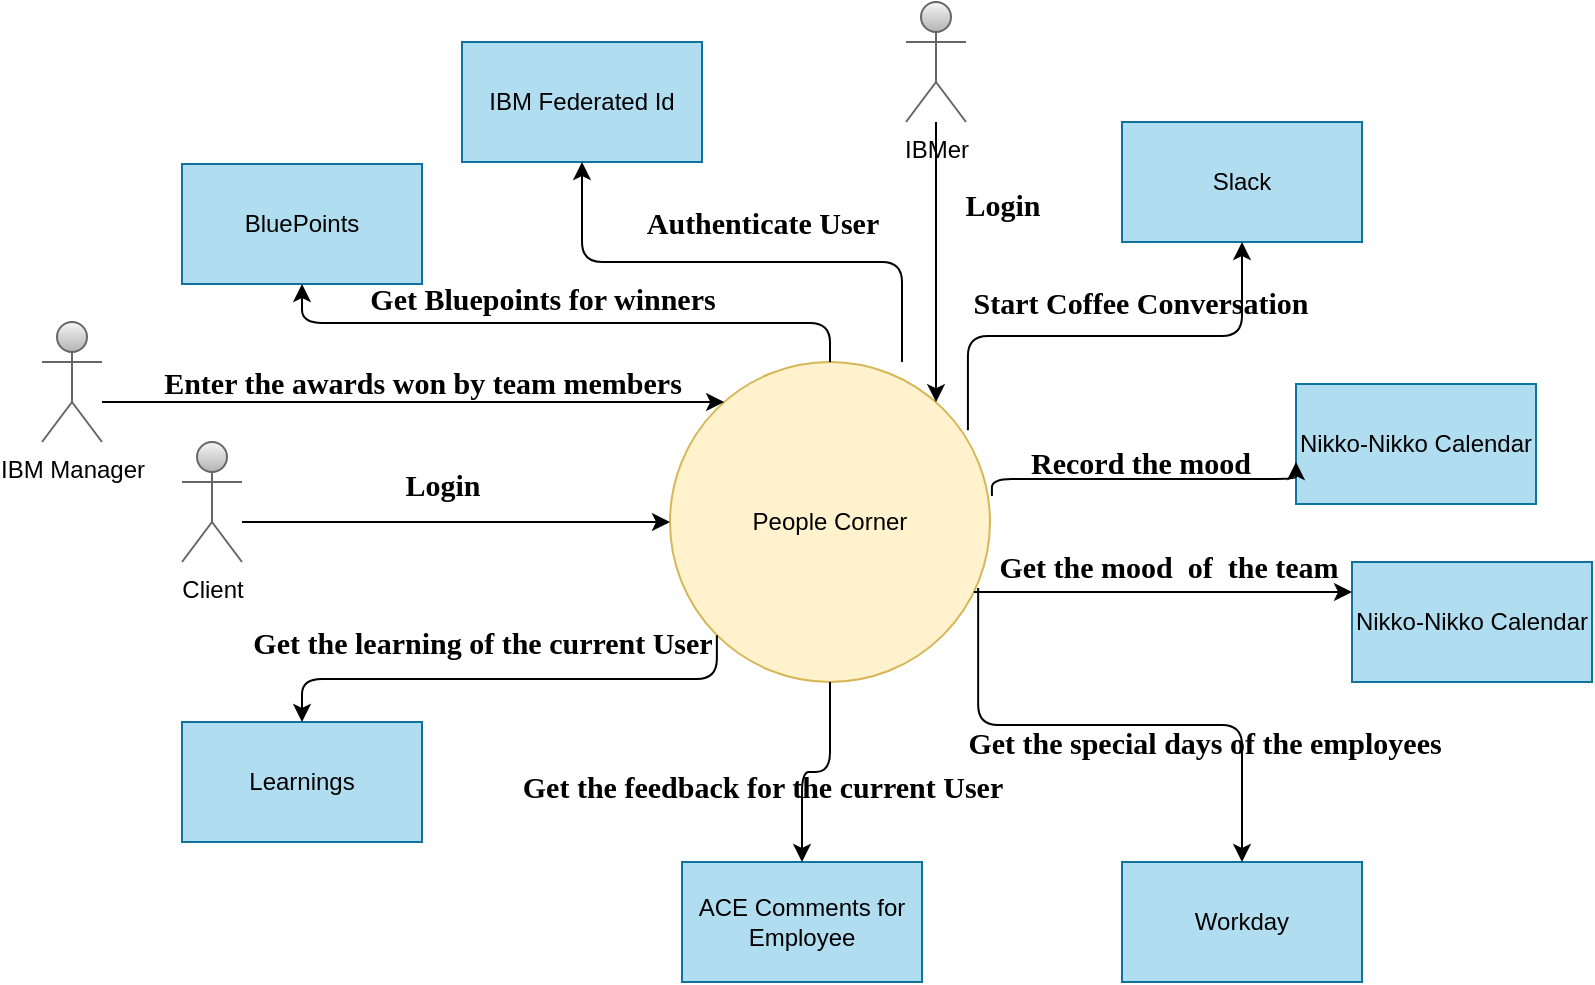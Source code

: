 <mxfile version="13.7.3" type="github">
  <diagram name="Page-1" id="9f46799a-70d6-7492-0946-bef42562c5a5">
    <mxGraphModel dx="786" dy="456" grid="1" gridSize="10" guides="1" tooltips="1" connect="1" arrows="1" fold="1" page="1" pageScale="1" pageWidth="1100" pageHeight="850" background="#ffffff" math="0" shadow="0">
      <root>
        <mxCell id="0" />
        <mxCell id="1" parent="0" />
        <mxCell id="zQq-HTP1ryByy5TgjPA--1" value="People Corner" style="ellipse;whiteSpace=wrap;html=1;aspect=fixed;fillColor=#fff2cc;strokeColor=#d6b656;" parent="1" vertex="1">
          <mxGeometry x="344" y="210" width="160" height="160" as="geometry" />
        </mxCell>
        <mxCell id="zQq-HTP1ryByy5TgjPA--2" value="BluePoints" style="rounded=0;whiteSpace=wrap;html=1;fillColor=#b1ddf0;strokeColor=#10739e;" parent="1" vertex="1">
          <mxGeometry x="100" y="111" width="120" height="60" as="geometry" />
        </mxCell>
        <mxCell id="zQq-HTP1ryByy5TgjPA--4" value="Learnings" style="rounded=0;whiteSpace=wrap;html=1;fillColor=#b1ddf0;strokeColor=#10739e;" parent="1" vertex="1">
          <mxGeometry x="100" y="390" width="120" height="60" as="geometry" />
        </mxCell>
        <mxCell id="zQq-HTP1ryByy5TgjPA--6" value="" style="edgeStyle=elbowEdgeStyle;elbow=vertical;endArrow=classic;html=1;" parent="1" source="zQq-HTP1ryByy5TgjPA--1" target="zQq-HTP1ryByy5TgjPA--2" edge="1">
          <mxGeometry width="50" height="50" relative="1" as="geometry">
            <mxPoint x="380" y="270" as="sourcePoint" />
            <mxPoint x="430" y="220" as="targetPoint" />
          </mxGeometry>
        </mxCell>
        <mxCell id="zQq-HTP1ryByy5TgjPA--7" value="ACE Comments for Employee" style="rounded=0;whiteSpace=wrap;html=1;fillColor=#b1ddf0;strokeColor=#10739e;" parent="1" vertex="1">
          <mxGeometry x="350" y="460" width="120" height="60" as="geometry" />
        </mxCell>
        <mxCell id="zQq-HTP1ryByy5TgjPA--8" value="Workday" style="rounded=0;whiteSpace=wrap;html=1;fillColor=#b1ddf0;strokeColor=#10739e;" parent="1" vertex="1">
          <mxGeometry x="570" y="460" width="120" height="60" as="geometry" />
        </mxCell>
        <mxCell id="zQq-HTP1ryByy5TgjPA--9" value="Nikko-Nikko Calendar" style="rounded=0;whiteSpace=wrap;html=1;fillColor=#b1ddf0;strokeColor=#10739e;" parent="1" vertex="1">
          <mxGeometry x="657" y="221" width="120" height="60" as="geometry" />
        </mxCell>
        <mxCell id="zQq-HTP1ryByy5TgjPA--10" value="Slack" style="rounded=0;whiteSpace=wrap;html=1;fillColor=#b1ddf0;strokeColor=#10739e;" parent="1" vertex="1">
          <mxGeometry x="570" y="90" width="120" height="60" as="geometry" />
        </mxCell>
        <mxCell id="zQq-HTP1ryByy5TgjPA--11" value="IBM Federated Id" style="rounded=0;whiteSpace=wrap;html=1;fillColor=#b1ddf0;strokeColor=#10739e;" parent="1" vertex="1">
          <mxGeometry x="240" y="50" width="120" height="60" as="geometry" />
        </mxCell>
        <mxCell id="zQq-HTP1ryByy5TgjPA--13" value="IBMer" style="shape=umlActor;verticalLabelPosition=bottom;verticalAlign=top;html=1;outlineConnect=0;gradientColor=#b3b3b3;fillColor=#f5f5f5;strokeColor=#666666;" parent="1" vertex="1">
          <mxGeometry x="462" y="30" width="30" height="60" as="geometry" />
        </mxCell>
        <mxCell id="zQq-HTP1ryByy5TgjPA--14" value="Client" style="shape=umlActor;verticalLabelPosition=bottom;verticalAlign=top;html=1;outlineConnect=0;gradientColor=#b3b3b3;fillColor=#f5f5f5;strokeColor=#666666;" parent="1" vertex="1">
          <mxGeometry x="100" y="250" width="30" height="60" as="geometry" />
        </mxCell>
        <mxCell id="zQq-HTP1ryByy5TgjPA--15" value="" style="edgeStyle=elbowEdgeStyle;elbow=vertical;endArrow=classic;html=1;entryX=0;entryY=0.5;entryDx=0;entryDy=0;" parent="1" source="zQq-HTP1ryByy5TgjPA--14" target="zQq-HTP1ryByy5TgjPA--1" edge="1">
          <mxGeometry width="50" height="50" relative="1" as="geometry">
            <mxPoint x="320" y="270" as="sourcePoint" />
            <mxPoint x="370" y="220" as="targetPoint" />
          </mxGeometry>
        </mxCell>
        <mxCell id="zQq-HTP1ryByy5TgjPA--16" value="" style="edgeStyle=elbowEdgeStyle;elbow=vertical;endArrow=classic;html=1;exitX=1.006;exitY=0.419;exitDx=0;exitDy=0;exitPerimeter=0;entryX=0;entryY=0.65;entryDx=0;entryDy=0;entryPerimeter=0;" parent="1" source="zQq-HTP1ryByy5TgjPA--1" target="zQq-HTP1ryByy5TgjPA--9" edge="1">
          <mxGeometry width="50" height="50" relative="1" as="geometry">
            <mxPoint x="531" y="284" as="sourcePoint" />
            <mxPoint x="629" y="270" as="targetPoint" />
          </mxGeometry>
        </mxCell>
        <mxCell id="zQq-HTP1ryByy5TgjPA--17" value="" style="edgeStyle=elbowEdgeStyle;elbow=vertical;endArrow=classic;html=1;exitX=0.963;exitY=0.706;exitDx=0;exitDy=0;exitPerimeter=0;" parent="1" source="zQq-HTP1ryByy5TgjPA--1" target="zQq-HTP1ryByy5TgjPA--8" edge="1">
          <mxGeometry width="50" height="50" relative="1" as="geometry">
            <mxPoint x="540.96" y="287.04" as="sourcePoint" />
            <mxPoint x="639" y="280" as="targetPoint" />
          </mxGeometry>
        </mxCell>
        <mxCell id="zQq-HTP1ryByy5TgjPA--18" value="" style="edgeStyle=elbowEdgeStyle;elbow=vertical;endArrow=classic;html=1;exitX=0.5;exitY=1;exitDx=0;exitDy=0;entryX=0.5;entryY=0;entryDx=0;entryDy=0;" parent="1" source="zQq-HTP1ryByy5TgjPA--1" target="zQq-HTP1ryByy5TgjPA--7" edge="1">
          <mxGeometry width="50" height="50" relative="1" as="geometry">
            <mxPoint x="534.08" y="332.96" as="sourcePoint" />
            <mxPoint x="670" y="430" as="targetPoint" />
          </mxGeometry>
        </mxCell>
        <mxCell id="zQq-HTP1ryByy5TgjPA--19" value="" style="edgeStyle=elbowEdgeStyle;elbow=vertical;endArrow=classic;html=1;exitX=0;exitY=1;exitDx=0;exitDy=0;entryX=0.5;entryY=0;entryDx=0;entryDy=0;" parent="1" source="zQq-HTP1ryByy5TgjPA--1" target="zQq-HTP1ryByy5TgjPA--4" edge="1">
          <mxGeometry width="50" height="50" relative="1" as="geometry">
            <mxPoint x="460" y="380" as="sourcePoint" />
            <mxPoint x="420" y="470" as="targetPoint" />
          </mxGeometry>
        </mxCell>
        <mxCell id="zQq-HTP1ryByy5TgjPA--20" value="" style="edgeStyle=elbowEdgeStyle;elbow=vertical;endArrow=classic;html=1;exitX=0.931;exitY=0.213;exitDx=0;exitDy=0;exitPerimeter=0;" parent="1" source="zQq-HTP1ryByy5TgjPA--1" target="zQq-HTP1ryByy5TgjPA--10" edge="1">
          <mxGeometry width="50" height="50" relative="1" as="geometry">
            <mxPoint x="460" y="380" as="sourcePoint" />
            <mxPoint x="420" y="470" as="targetPoint" />
          </mxGeometry>
        </mxCell>
        <mxCell id="zQq-HTP1ryByy5TgjPA--21" value="" style="edgeStyle=elbowEdgeStyle;elbow=vertical;endArrow=classic;html=1;" parent="1" source="zQq-HTP1ryByy5TgjPA--13" target="zQq-HTP1ryByy5TgjPA--1" edge="1">
          <mxGeometry width="50" height="50" relative="1" as="geometry">
            <mxPoint x="516.569" y="243.431" as="sourcePoint" />
            <mxPoint x="640" y="160" as="targetPoint" />
            <Array as="points">
              <mxPoint x="465" y="210" />
            </Array>
          </mxGeometry>
        </mxCell>
        <mxCell id="zQq-HTP1ryByy5TgjPA--22" value="" style="edgeStyle=elbowEdgeStyle;elbow=vertical;endArrow=classic;html=1;entryX=0.5;entryY=1;entryDx=0;entryDy=0;" parent="1" target="zQq-HTP1ryByy5TgjPA--11" edge="1">
          <mxGeometry width="50" height="50" relative="1" as="geometry">
            <mxPoint x="460" y="210" as="sourcePoint" />
            <mxPoint x="170" y="200" as="targetPoint" />
          </mxGeometry>
        </mxCell>
        <mxCell id="zQq-HTP1ryByy5TgjPA--23" value="&lt;div style=&quot;font-size: 15px;&quot;&gt;Login &lt;br style=&quot;font-size: 15px;&quot;&gt;&lt;/div&gt;&lt;div style=&quot;font-size: 15px;&quot;&gt;&lt;br style=&quot;font-size: 15px;&quot;&gt; &lt;/div&gt;" style="text;strokeColor=none;fillColor=none;html=1;fontSize=15;fontStyle=1;verticalAlign=middle;align=center;fontFamily=Times New Roman;" parent="1" vertex="1">
          <mxGeometry x="460" y="120" width="100" height="40" as="geometry" />
        </mxCell>
        <mxCell id="zQq-HTP1ryByy5TgjPA--24" value="&lt;div style=&quot;font-size: 15px;&quot;&gt;Login &lt;br style=&quot;font-size: 15px;&quot;&gt;&lt;/div&gt;&lt;div style=&quot;font-size: 15px;&quot;&gt;&lt;br style=&quot;font-size: 15px;&quot;&gt; &lt;/div&gt;" style="text;strokeColor=none;fillColor=none;html=1;fontSize=15;fontStyle=1;verticalAlign=middle;align=center;fontFamily=Times New Roman;" parent="1" vertex="1">
          <mxGeometry x="180" y="260" width="100" height="40" as="geometry" />
        </mxCell>
        <mxCell id="zQq-HTP1ryByy5TgjPA--25" value="Get Bluepoints for winners" style="text;strokeColor=none;fillColor=none;html=1;fontSize=15;fontStyle=1;verticalAlign=middle;align=center;fontFamily=Times New Roman;" parent="1" vertex="1">
          <mxGeometry x="230" y="158" width="100" height="40" as="geometry" />
        </mxCell>
        <mxCell id="zQq-HTP1ryByy5TgjPA--26" value="Authenticate User" style="text;strokeColor=none;fillColor=none;html=1;fontSize=15;fontStyle=1;verticalAlign=middle;align=center;fontFamily=Times New Roman;" parent="1" vertex="1">
          <mxGeometry x="340" y="120" width="100" height="40" as="geometry" />
        </mxCell>
        <mxCell id="zQq-HTP1ryByy5TgjPA--27" value="Start Coffee Conversation" style="text;strokeColor=none;fillColor=none;html=1;fontSize=15;fontStyle=1;verticalAlign=middle;align=center;fontFamily=Times New Roman;" parent="1" vertex="1">
          <mxGeometry x="529" y="160" width="100" height="40" as="geometry" />
        </mxCell>
        <mxCell id="zQq-HTP1ryByy5TgjPA--29" value="Record the mood" style="text;strokeColor=none;fillColor=none;html=1;fontSize=15;fontStyle=1;verticalAlign=middle;align=center;fontFamily=Times New Roman;" parent="1" vertex="1">
          <mxGeometry x="529" y="240" width="100" height="40" as="geometry" />
        </mxCell>
        <mxCell id="zQq-HTP1ryByy5TgjPA--30" value="Nikko-Nikko Calendar" style="rounded=0;whiteSpace=wrap;html=1;fillColor=#b1ddf0;strokeColor=#10739e;" parent="1" vertex="1">
          <mxGeometry x="685" y="310" width="120" height="60" as="geometry" />
        </mxCell>
        <mxCell id="zQq-HTP1ryByy5TgjPA--31" value="" style="edgeStyle=elbowEdgeStyle;elbow=vertical;endArrow=classic;html=1;fontFamily=Times New Roman;fontSize=15;entryX=0;entryY=0.25;entryDx=0;entryDy=0;" parent="1" source="zQq-HTP1ryByy5TgjPA--1" target="zQq-HTP1ryByy5TgjPA--30" edge="1">
          <mxGeometry width="50" height="50" relative="1" as="geometry">
            <mxPoint x="330" y="250" as="sourcePoint" />
            <mxPoint x="380" y="200" as="targetPoint" />
          </mxGeometry>
        </mxCell>
        <mxCell id="zQq-HTP1ryByy5TgjPA--32" value="Get the mood&amp;nbsp; of&amp;nbsp; the team" style="text;strokeColor=none;fillColor=none;html=1;fontSize=15;fontStyle=1;verticalAlign=middle;align=center;fontFamily=Times New Roman;" parent="1" vertex="1">
          <mxGeometry x="543" y="292" width="100" height="40" as="geometry" />
        </mxCell>
        <mxCell id="zQq-HTP1ryByy5TgjPA--33" value="Get the learning of the current User" style="text;strokeColor=none;fillColor=none;html=1;fontSize=15;fontStyle=1;verticalAlign=middle;align=center;fontFamily=Times New Roman;" parent="1" vertex="1">
          <mxGeometry x="200" y="330" width="100" height="40" as="geometry" />
        </mxCell>
        <mxCell id="zQq-HTP1ryByy5TgjPA--41" value="&lt;font style=&quot;font-size: 15px&quot; face=&quot;Times New Roman&quot;&gt;Get the feedback for the current User&lt;/font&gt;" style="text;strokeColor=none;fillColor=none;html=1;fontSize=24;fontStyle=1;verticalAlign=middle;align=center;" parent="1" vertex="1">
          <mxGeometry x="340" y="400" width="100" height="40" as="geometry" />
        </mxCell>
        <mxCell id="zQq-HTP1ryByy5TgjPA--43" value="Get the special days of the employees" style="text;strokeColor=none;fillColor=none;html=1;fontSize=15;fontStyle=1;verticalAlign=middle;align=center;fontFamily=Times New Roman;" parent="1" vertex="1">
          <mxGeometry x="561" y="380" width="100" height="40" as="geometry" />
        </mxCell>
        <mxCell id="zQq-HTP1ryByy5TgjPA--45" value="IBM Manager" style="shape=umlActor;verticalLabelPosition=bottom;verticalAlign=top;html=1;outlineConnect=0;gradientColor=#b3b3b3;fillColor=#f5f5f5;strokeColor=#666666;" parent="1" vertex="1">
          <mxGeometry x="30" y="190" width="30" height="60" as="geometry" />
        </mxCell>
        <mxCell id="zQq-HTP1ryByy5TgjPA--46" value="" style="edgeStyle=elbowEdgeStyle;elbow=vertical;endArrow=classic;html=1;fontFamily=Times New Roman;fontSize=15;" parent="1" source="zQq-HTP1ryByy5TgjPA--45" target="zQq-HTP1ryByy5TgjPA--1" edge="1">
          <mxGeometry width="50" height="50" relative="1" as="geometry">
            <mxPoint x="390" y="200" as="sourcePoint" />
            <mxPoint x="440" y="150" as="targetPoint" />
          </mxGeometry>
        </mxCell>
        <mxCell id="zQq-HTP1ryByy5TgjPA--47" value="Enter the awards won by team members" style="text;strokeColor=none;fillColor=none;html=1;fontSize=15;fontStyle=1;verticalAlign=middle;align=center;fontFamily=Times New Roman;" parent="1" vertex="1">
          <mxGeometry x="170" y="200" width="100" height="40" as="geometry" />
        </mxCell>
      </root>
    </mxGraphModel>
  </diagram>
</mxfile>
